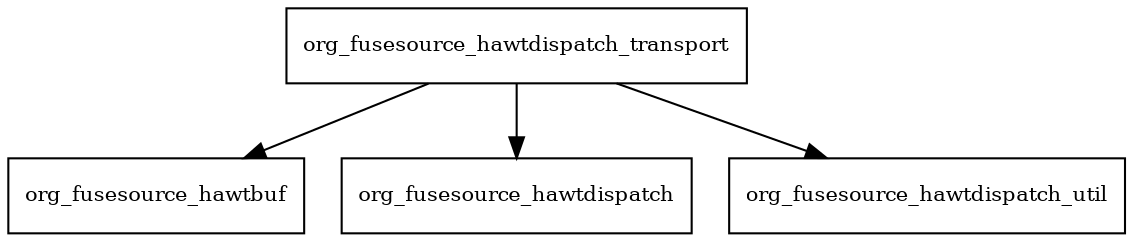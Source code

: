digraph hawtdispatch_transport_1_22_package_dependencies {
  node [shape = box, fontsize=10.0];
  org_fusesource_hawtdispatch_transport -> org_fusesource_hawtbuf;
  org_fusesource_hawtdispatch_transport -> org_fusesource_hawtdispatch;
  org_fusesource_hawtdispatch_transport -> org_fusesource_hawtdispatch_util;
}
